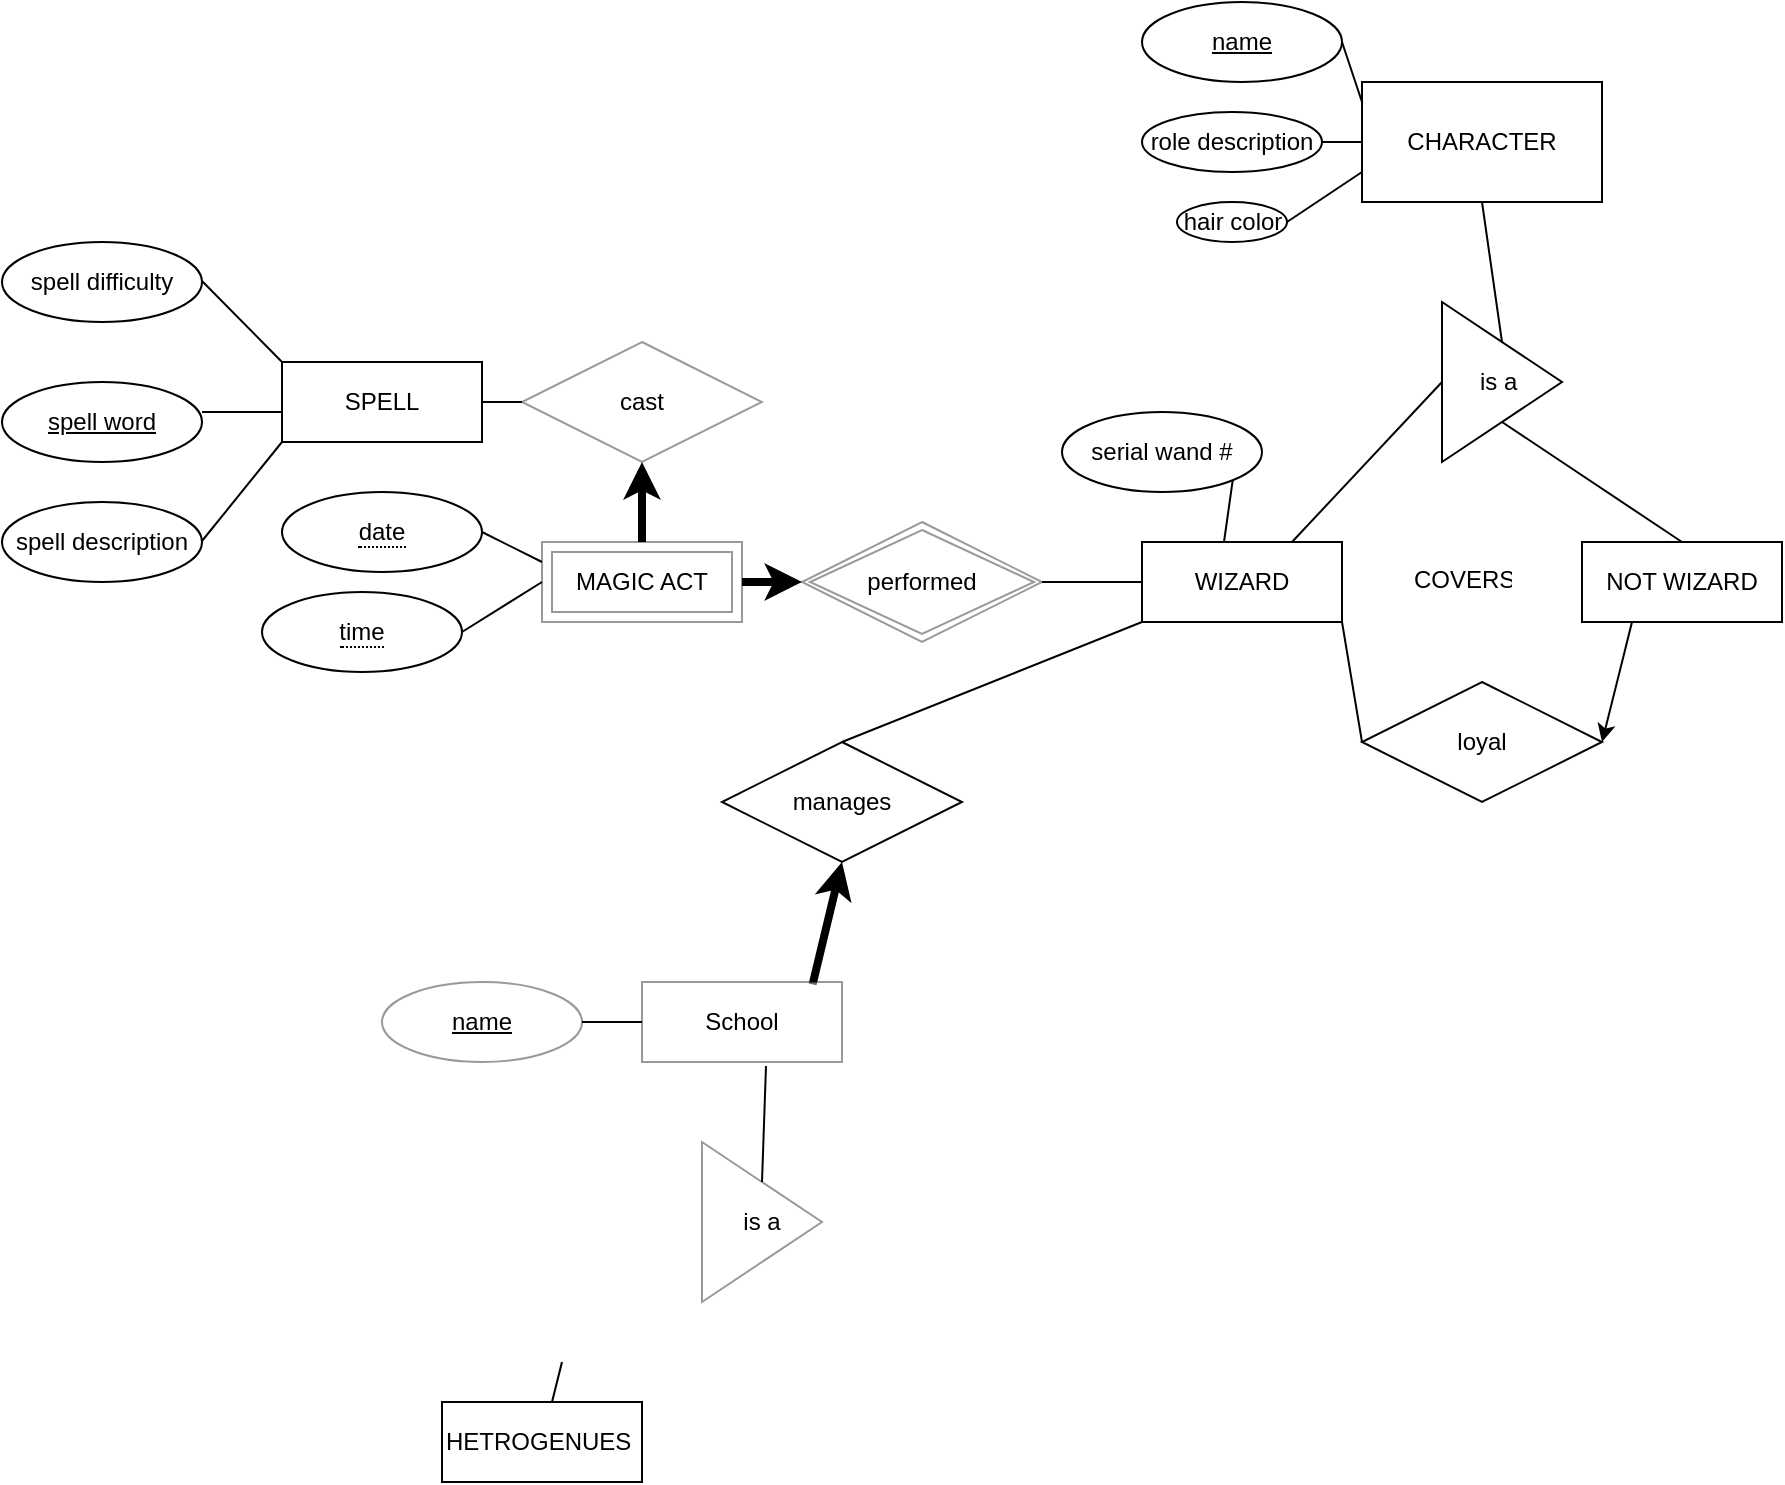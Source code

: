 <mxfile version="14.0.0" type="github">
  <diagram id="R2lEEEUBdFMjLlhIrx00" name="Page-1">
    <mxGraphModel dx="1638" dy="402" grid="1" gridSize="10" guides="1" tooltips="1" connect="1" arrows="1" fold="1" page="1" pageScale="1" pageWidth="850" pageHeight="1100" math="0" shadow="0" extFonts="Permanent Marker^https://fonts.googleapis.com/css?family=Permanent+Marker">
      <root>
        <mxCell id="0" />
        <mxCell id="1" parent="0" />
        <mxCell id="xzCc3xYdqpKaOlZmk1Tc-1" value="CHARACTER" style="rounded=0;whiteSpace=wrap;html=1;" vertex="1" parent="1">
          <mxGeometry x="190" y="250" width="120" height="60" as="geometry" />
        </mxCell>
        <mxCell id="xzCc3xYdqpKaOlZmk1Tc-3" value="role description" style="ellipse;whiteSpace=wrap;html=1;" vertex="1" parent="1">
          <mxGeometry x="80" y="265" width="90" height="30" as="geometry" />
        </mxCell>
        <mxCell id="xzCc3xYdqpKaOlZmk1Tc-4" value="hair color" style="ellipse;whiteSpace=wrap;html=1;" vertex="1" parent="1">
          <mxGeometry x="97.5" y="310" width="55" height="20" as="geometry" />
        </mxCell>
        <mxCell id="xzCc3xYdqpKaOlZmk1Tc-5" style="edgeStyle=none;rounded=0;orthogonalLoop=1;jettySize=auto;html=1;entryX=0;entryY=0.5;entryDx=0;entryDy=0;" edge="1" parent="1" source="xzCc3xYdqpKaOlZmk1Tc-1" target="xzCc3xYdqpKaOlZmk1Tc-1">
          <mxGeometry relative="1" as="geometry" />
        </mxCell>
        <mxCell id="xzCc3xYdqpKaOlZmk1Tc-12" value="name" style="ellipse;whiteSpace=wrap;html=1;align=center;fontStyle=4;" vertex="1" parent="1">
          <mxGeometry x="80" y="210" width="100" height="40" as="geometry" />
        </mxCell>
        <mxCell id="xzCc3xYdqpKaOlZmk1Tc-15" value="is a&amp;nbsp;" style="triangle;whiteSpace=wrap;html=1;" vertex="1" parent="1">
          <mxGeometry x="230" y="360" width="60" height="80" as="geometry" />
        </mxCell>
        <mxCell id="xzCc3xYdqpKaOlZmk1Tc-17" value="WIZARD" style="whiteSpace=wrap;html=1;align=center;" vertex="1" parent="1">
          <mxGeometry x="80" y="480" width="100" height="40" as="geometry" />
        </mxCell>
        <mxCell id="xzCc3xYdqpKaOlZmk1Tc-25" style="edgeStyle=none;rounded=0;orthogonalLoop=1;jettySize=auto;html=1;exitX=0.25;exitY=1;exitDx=0;exitDy=0;entryX=1;entryY=0.5;entryDx=0;entryDy=0;strokeColor=#000000;" edge="1" parent="1" source="xzCc3xYdqpKaOlZmk1Tc-18" target="xzCc3xYdqpKaOlZmk1Tc-24">
          <mxGeometry relative="1" as="geometry" />
        </mxCell>
        <mxCell id="xzCc3xYdqpKaOlZmk1Tc-18" value="NOT WIZARD" style="whiteSpace=wrap;html=1;align=center;" vertex="1" parent="1">
          <mxGeometry x="300" y="480" width="100" height="40" as="geometry" />
        </mxCell>
        <mxCell id="xzCc3xYdqpKaOlZmk1Tc-21" value="COVERS" style="text;strokeColor=none;fillColor=none;spacingLeft=4;spacingRight=4;overflow=hidden;rotatable=0;points=[[0,0.5],[1,0.5]];portConstraint=eastwest;fontSize=12;" vertex="1" parent="1">
          <mxGeometry x="210" y="485" width="60" height="30" as="geometry" />
        </mxCell>
        <mxCell id="xzCc3xYdqpKaOlZmk1Tc-22" value="serial wand #" style="ellipse;whiteSpace=wrap;html=1;align=center;" vertex="1" parent="1">
          <mxGeometry x="40" y="415" width="100" height="40" as="geometry" />
        </mxCell>
        <mxCell id="xzCc3xYdqpKaOlZmk1Tc-24" value="loyal" style="shape=rhombus;perimeter=rhombusPerimeter;whiteSpace=wrap;html=1;align=center;" vertex="1" parent="1">
          <mxGeometry x="190" y="550" width="120" height="60" as="geometry" />
        </mxCell>
        <mxCell id="xzCc3xYdqpKaOlZmk1Tc-27" value="SPELL" style="whiteSpace=wrap;html=1;align=center;" vertex="1" parent="1">
          <mxGeometry x="-350" y="390" width="100" height="40" as="geometry" />
        </mxCell>
        <mxCell id="xzCc3xYdqpKaOlZmk1Tc-28" value="spell word" style="ellipse;whiteSpace=wrap;html=1;align=center;fontStyle=4;" vertex="1" parent="1">
          <mxGeometry x="-490" y="400" width="100" height="40" as="geometry" />
        </mxCell>
        <mxCell id="xzCc3xYdqpKaOlZmk1Tc-30" value="spell description" style="ellipse;whiteSpace=wrap;html=1;align=center;" vertex="1" parent="1">
          <mxGeometry x="-490" y="460" width="100" height="40" as="geometry" />
        </mxCell>
        <mxCell id="xzCc3xYdqpKaOlZmk1Tc-32" value="spell difficulty" style="ellipse;whiteSpace=wrap;html=1;align=center;" vertex="1" parent="1">
          <mxGeometry x="-490" y="330" width="100" height="40" as="geometry" />
        </mxCell>
        <mxCell id="xzCc3xYdqpKaOlZmk1Tc-39" value="&lt;span style=&quot;border-bottom: 1px dotted&quot;&gt;time&lt;/span&gt;" style="ellipse;whiteSpace=wrap;html=1;align=center;" vertex="1" parent="1">
          <mxGeometry x="-360" y="505" width="100" height="40" as="geometry" />
        </mxCell>
        <mxCell id="xzCc3xYdqpKaOlZmk1Tc-40" value="&lt;span style=&quot;border-bottom: 1px dotted&quot;&gt;date&lt;/span&gt;" style="ellipse;whiteSpace=wrap;html=1;align=center;" vertex="1" parent="1">
          <mxGeometry x="-350" y="455" width="100" height="40" as="geometry" />
        </mxCell>
        <mxCell id="xzCc3xYdqpKaOlZmk1Tc-41" style="edgeStyle=none;shape=flexArrow;rounded=0;sketch=0;orthogonalLoop=1;jettySize=auto;html=1;entryX=1;entryY=0.5;entryDx=0;entryDy=0;strokeColor=#000000;" edge="1" parent="1" source="xzCc3xYdqpKaOlZmk1Tc-40" target="xzCc3xYdqpKaOlZmk1Tc-40">
          <mxGeometry relative="1" as="geometry" />
        </mxCell>
        <mxCell id="xzCc3xYdqpKaOlZmk1Tc-49" value="" style="endArrow=none;html=1;rounded=0;strokeColor=#000000;entryX=0;entryY=1;entryDx=0;entryDy=0;" edge="1" parent="1" target="xzCc3xYdqpKaOlZmk1Tc-27">
          <mxGeometry relative="1" as="geometry">
            <mxPoint x="-390" y="479.5" as="sourcePoint" />
            <mxPoint x="-230" y="479.5" as="targetPoint" />
          </mxGeometry>
        </mxCell>
        <mxCell id="xzCc3xYdqpKaOlZmk1Tc-50" value="" style="endArrow=none;html=1;rounded=0;strokeColor=#000000;" edge="1" parent="1">
          <mxGeometry relative="1" as="geometry">
            <mxPoint x="-390" y="415" as="sourcePoint" />
            <mxPoint x="-350" y="415" as="targetPoint" />
          </mxGeometry>
        </mxCell>
        <mxCell id="xzCc3xYdqpKaOlZmk1Tc-51" value="" style="endArrow=none;html=1;rounded=0;strokeColor=#000000;entryX=0;entryY=0;entryDx=0;entryDy=0;" edge="1" parent="1" target="xzCc3xYdqpKaOlZmk1Tc-27">
          <mxGeometry relative="1" as="geometry">
            <mxPoint x="-390" y="349.5" as="sourcePoint" />
            <mxPoint x="-230" y="349.5" as="targetPoint" />
          </mxGeometry>
        </mxCell>
        <mxCell id="xzCc3xYdqpKaOlZmk1Tc-54" value="" style="endArrow=none;html=1;rounded=0;strokeColor=#000000;entryX=0;entryY=0.5;entryDx=0;entryDy=0;" edge="1" parent="1" target="xzCc3xYdqpKaOlZmk1Tc-24">
          <mxGeometry relative="1" as="geometry">
            <mxPoint x="180" y="520" as="sourcePoint" />
            <mxPoint x="340" y="520" as="targetPoint" />
          </mxGeometry>
        </mxCell>
        <mxCell id="xzCc3xYdqpKaOlZmk1Tc-55" value="" style="endArrow=none;html=1;rounded=0;strokeColor=#000000;entryX=0.5;entryY=0;entryDx=0;entryDy=0;" edge="1" parent="1" target="xzCc3xYdqpKaOlZmk1Tc-18">
          <mxGeometry relative="1" as="geometry">
            <mxPoint x="260" y="420" as="sourcePoint" />
            <mxPoint x="420" y="420" as="targetPoint" />
          </mxGeometry>
        </mxCell>
        <mxCell id="xzCc3xYdqpKaOlZmk1Tc-56" value="" style="endArrow=none;html=1;rounded=0;strokeColor=#000000;entryX=0;entryY=0.5;entryDx=0;entryDy=0;exitX=0.75;exitY=0;exitDx=0;exitDy=0;" edge="1" parent="1" source="xzCc3xYdqpKaOlZmk1Tc-17" target="xzCc3xYdqpKaOlZmk1Tc-15">
          <mxGeometry relative="1" as="geometry">
            <mxPoint x="120" y="480" as="sourcePoint" />
            <mxPoint x="280" y="480" as="targetPoint" />
          </mxGeometry>
        </mxCell>
        <mxCell id="xzCc3xYdqpKaOlZmk1Tc-57" value="" style="endArrow=none;html=1;rounded=0;strokeColor=#000000;entryX=0.5;entryY=0;entryDx=0;entryDy=0;" edge="1" parent="1" target="xzCc3xYdqpKaOlZmk1Tc-15">
          <mxGeometry relative="1" as="geometry">
            <mxPoint x="250" y="310" as="sourcePoint" />
            <mxPoint x="410" y="310" as="targetPoint" />
          </mxGeometry>
        </mxCell>
        <mxCell id="xzCc3xYdqpKaOlZmk1Tc-58" value="" style="endArrow=none;html=1;rounded=0;strokeColor=#000000;entryX=0;entryY=0.5;entryDx=0;entryDy=0;exitX=1;exitY=0.5;exitDx=0;exitDy=0;" edge="1" parent="1" source="xzCc3xYdqpKaOlZmk1Tc-3" target="xzCc3xYdqpKaOlZmk1Tc-1">
          <mxGeometry relative="1" as="geometry">
            <mxPoint x="170" y="320" as="sourcePoint" />
            <mxPoint x="330" y="320" as="targetPoint" />
          </mxGeometry>
        </mxCell>
        <mxCell id="xzCc3xYdqpKaOlZmk1Tc-59" value="" style="endArrow=none;html=1;rounded=0;strokeColor=#000000;entryX=1;entryY=0.5;entryDx=0;entryDy=0;" edge="1" parent="1" target="xzCc3xYdqpKaOlZmk1Tc-12">
          <mxGeometry relative="1" as="geometry">
            <mxPoint x="190" y="260" as="sourcePoint" />
            <mxPoint x="350" y="260" as="targetPoint" />
          </mxGeometry>
        </mxCell>
        <mxCell id="xzCc3xYdqpKaOlZmk1Tc-60" value="" style="endArrow=none;html=1;rounded=0;strokeColor=#000000;entryX=0;entryY=0.75;entryDx=0;entryDy=0;exitX=1;exitY=0.5;exitDx=0;exitDy=0;" edge="1" parent="1" source="xzCc3xYdqpKaOlZmk1Tc-4" target="xzCc3xYdqpKaOlZmk1Tc-1">
          <mxGeometry relative="1" as="geometry">
            <mxPoint x="160" y="330" as="sourcePoint" />
            <mxPoint x="320" y="330" as="targetPoint" />
          </mxGeometry>
        </mxCell>
        <mxCell id="xzCc3xYdqpKaOlZmk1Tc-61" value="cast" style="shape=rhombus;perimeter=rhombusPerimeter;whiteSpace=wrap;html=1;align=center;sketch=0;gradientColor=none;opacity=40;" vertex="1" parent="1">
          <mxGeometry x="-230" y="380" width="120" height="60" as="geometry" />
        </mxCell>
        <mxCell id="xzCc3xYdqpKaOlZmk1Tc-62" value="" style="endArrow=none;html=1;rounded=0;strokeColor=#000000;entryX=0.41;entryY=0;entryDx=0;entryDy=0;entryPerimeter=0;exitX=1;exitY=1;exitDx=0;exitDy=0;" edge="1" parent="1" source="xzCc3xYdqpKaOlZmk1Tc-22" target="xzCc3xYdqpKaOlZmk1Tc-17">
          <mxGeometry relative="1" as="geometry">
            <mxPoint x="100" y="420" as="sourcePoint" />
            <mxPoint x="240" y="440" as="targetPoint" />
          </mxGeometry>
        </mxCell>
        <mxCell id="xzCc3xYdqpKaOlZmk1Tc-63" value="" style="endArrow=none;html=1;rounded=0;strokeColor=#000000;exitX=1;exitY=0.5;exitDx=0;exitDy=0;entryX=0;entryY=0.5;entryDx=0;entryDy=0;" edge="1" parent="1" source="xzCc3xYdqpKaOlZmk1Tc-27" target="xzCc3xYdqpKaOlZmk1Tc-61">
          <mxGeometry relative="1" as="geometry">
            <mxPoint x="-280" y="460" as="sourcePoint" />
            <mxPoint x="-120" y="460" as="targetPoint" />
          </mxGeometry>
        </mxCell>
        <mxCell id="xzCc3xYdqpKaOlZmk1Tc-68" value="" style="endArrow=none;html=1;rounded=0;strokeColor=#000000;strokeWidth=1;exitX=1;exitY=0.5;exitDx=0;exitDy=0;entryX=0;entryY=0.25;entryDx=0;entryDy=0;" edge="1" parent="1" source="xzCc3xYdqpKaOlZmk1Tc-40" target="xzCc3xYdqpKaOlZmk1Tc-79">
          <mxGeometry relative="1" as="geometry">
            <mxPoint x="-230" y="525" as="sourcePoint" />
            <mxPoint x="-210" y="495" as="targetPoint" />
          </mxGeometry>
        </mxCell>
        <mxCell id="xzCc3xYdqpKaOlZmk1Tc-69" value="" style="endArrow=none;html=1;rounded=0;strokeColor=#000000;strokeWidth=1;exitX=1;exitY=0.5;exitDx=0;exitDy=0;entryX=0;entryY=0.5;entryDx=0;entryDy=0;" edge="1" parent="1" source="xzCc3xYdqpKaOlZmk1Tc-39" target="xzCc3xYdqpKaOlZmk1Tc-79">
          <mxGeometry relative="1" as="geometry">
            <mxPoint x="20" y="655" as="sourcePoint" />
            <mxPoint x="-210" y="505" as="targetPoint" />
          </mxGeometry>
        </mxCell>
        <mxCell id="xzCc3xYdqpKaOlZmk1Tc-82" style="edgeStyle=orthogonalEdgeStyle;rounded=0;sketch=0;orthogonalLoop=1;jettySize=auto;html=1;exitX=1;exitY=0.5;exitDx=0;exitDy=0;entryX=0;entryY=0.5;entryDx=0;entryDy=0;strokeColor=#000000;strokeWidth=4;" edge="1" parent="1" source="xzCc3xYdqpKaOlZmk1Tc-79" target="xzCc3xYdqpKaOlZmk1Tc-80">
          <mxGeometry relative="1" as="geometry" />
        </mxCell>
        <mxCell id="xzCc3xYdqpKaOlZmk1Tc-86" style="rounded=0;sketch=0;orthogonalLoop=1;jettySize=auto;html=1;exitX=0.5;exitY=0;exitDx=0;exitDy=0;entryX=0.5;entryY=1;entryDx=0;entryDy=0;strokeColor=#000000;strokeWidth=4;" edge="1" parent="1" source="xzCc3xYdqpKaOlZmk1Tc-79" target="xzCc3xYdqpKaOlZmk1Tc-61">
          <mxGeometry relative="1" as="geometry" />
        </mxCell>
        <mxCell id="xzCc3xYdqpKaOlZmk1Tc-79" value="MAGIC ACT" style="shape=ext;margin=3;double=1;whiteSpace=wrap;html=1;align=center;rounded=0;sketch=0;gradientColor=none;opacity=40;" vertex="1" parent="1">
          <mxGeometry x="-220" y="480" width="100" height="40" as="geometry" />
        </mxCell>
        <mxCell id="xzCc3xYdqpKaOlZmk1Tc-80" value="performed" style="shape=rhombus;double=1;perimeter=rhombusPerimeter;whiteSpace=wrap;html=1;align=center;rounded=0;sketch=0;gradientColor=none;opacity=40;" vertex="1" parent="1">
          <mxGeometry x="-90" y="470" width="120" height="60" as="geometry" />
        </mxCell>
        <mxCell id="xzCc3xYdqpKaOlZmk1Tc-83" value="" style="endArrow=none;html=1;rounded=0;strokeColor=#000000;strokeWidth=1;exitX=1;exitY=0.5;exitDx=0;exitDy=0;entryX=0;entryY=0.5;entryDx=0;entryDy=0;" edge="1" parent="1" source="xzCc3xYdqpKaOlZmk1Tc-80" target="xzCc3xYdqpKaOlZmk1Tc-17">
          <mxGeometry relative="1" as="geometry">
            <mxPoint x="30" y="560" as="sourcePoint" />
            <mxPoint x="190" y="560" as="targetPoint" />
          </mxGeometry>
        </mxCell>
        <mxCell id="xzCc3xYdqpKaOlZmk1Tc-88" style="edgeStyle=none;rounded=0;sketch=0;orthogonalLoop=1;jettySize=auto;html=1;exitX=0.853;exitY=0.029;exitDx=0;exitDy=0;strokeColor=#000000;strokeWidth=4;entryX=0.5;entryY=1;entryDx=0;entryDy=0;exitPerimeter=0;" edge="1" parent="1" source="xzCc3xYdqpKaOlZmk1Tc-87" target="xzCc3xYdqpKaOlZmk1Tc-89">
          <mxGeometry relative="1" as="geometry">
            <mxPoint x="30" y="690" as="targetPoint" />
          </mxGeometry>
        </mxCell>
        <mxCell id="xzCc3xYdqpKaOlZmk1Tc-87" value="School" style="whiteSpace=wrap;html=1;align=center;rounded=0;sketch=0;gradientColor=none;opacity=40;" vertex="1" parent="1">
          <mxGeometry x="-170" y="700" width="100" height="40" as="geometry" />
        </mxCell>
        <mxCell id="xzCc3xYdqpKaOlZmk1Tc-89" value="manages" style="shape=rhombus;perimeter=rhombusPerimeter;whiteSpace=wrap;html=1;align=center;" vertex="1" parent="1">
          <mxGeometry x="-130" y="580" width="120" height="60" as="geometry" />
        </mxCell>
        <mxCell id="xzCc3xYdqpKaOlZmk1Tc-91" value="name" style="ellipse;whiteSpace=wrap;html=1;align=center;fontStyle=4;rounded=0;sketch=0;gradientColor=none;opacity=40;" vertex="1" parent="1">
          <mxGeometry x="-300" y="700" width="100" height="40" as="geometry" />
        </mxCell>
        <mxCell id="xzCc3xYdqpKaOlZmk1Tc-94" value="" style="endArrow=none;html=1;rounded=0;strokeColor=#000000;strokeWidth=1;entryX=0;entryY=0.5;entryDx=0;entryDy=0;exitX=1;exitY=0.5;exitDx=0;exitDy=0;" edge="1" parent="1" source="xzCc3xYdqpKaOlZmk1Tc-91" target="xzCc3xYdqpKaOlZmk1Tc-87">
          <mxGeometry relative="1" as="geometry">
            <mxPoint x="-200" y="780" as="sourcePoint" />
            <mxPoint x="-40" y="780" as="targetPoint" />
          </mxGeometry>
        </mxCell>
        <mxCell id="xzCc3xYdqpKaOlZmk1Tc-95" value="" style="endArrow=none;html=1;rounded=0;strokeColor=#000000;strokeWidth=1;entryX=0;entryY=1;entryDx=0;entryDy=0;exitX=0.5;exitY=0;exitDx=0;exitDy=0;" edge="1" parent="1" source="xzCc3xYdqpKaOlZmk1Tc-89" target="xzCc3xYdqpKaOlZmk1Tc-17">
          <mxGeometry relative="1" as="geometry">
            <mxPoint x="-140" y="670" as="sourcePoint" />
            <mxPoint x="20" y="670" as="targetPoint" />
          </mxGeometry>
        </mxCell>
        <mxCell id="xzCc3xYdqpKaOlZmk1Tc-96" value="is a" style="triangle;whiteSpace=wrap;html=1;rounded=0;sketch=0;gradientColor=none;opacity=40;" vertex="1" parent="1">
          <mxGeometry x="-140" y="780" width="60" height="80" as="geometry" />
        </mxCell>
        <mxCell id="xzCc3xYdqpKaOlZmk1Tc-97" value="" style="endArrow=none;html=1;rounded=0;strokeColor=#000000;strokeWidth=1;entryX=0.5;entryY=0;entryDx=0;entryDy=0;exitX=0.62;exitY=1.05;exitDx=0;exitDy=0;exitPerimeter=0;" edge="1" parent="1" source="xzCc3xYdqpKaOlZmk1Tc-87" target="xzCc3xYdqpKaOlZmk1Tc-96">
          <mxGeometry relative="1" as="geometry">
            <mxPoint x="-230" y="800" as="sourcePoint" />
            <mxPoint x="-70" y="800" as="targetPoint" />
          </mxGeometry>
        </mxCell>
        <mxCell id="xzCc3xYdqpKaOlZmk1Tc-98" value="" style="endArrow=none;html=1;rounded=0;strokeColor=#000000;strokeWidth=1;" edge="1" parent="1" target="xzCc3xYdqpKaOlZmk1Tc-99">
          <mxGeometry relative="1" as="geometry">
            <mxPoint x="-210" y="890" as="sourcePoint" />
            <mxPoint x="-50" y="890" as="targetPoint" />
          </mxGeometry>
        </mxCell>
        <mxCell id="xzCc3xYdqpKaOlZmk1Tc-99" value="HETROGENUES&amp;nbsp;" style="whiteSpace=wrap;html=1;align=center;" vertex="1" parent="1">
          <mxGeometry x="-270" y="910" width="100" height="40" as="geometry" />
        </mxCell>
      </root>
    </mxGraphModel>
  </diagram>
</mxfile>
